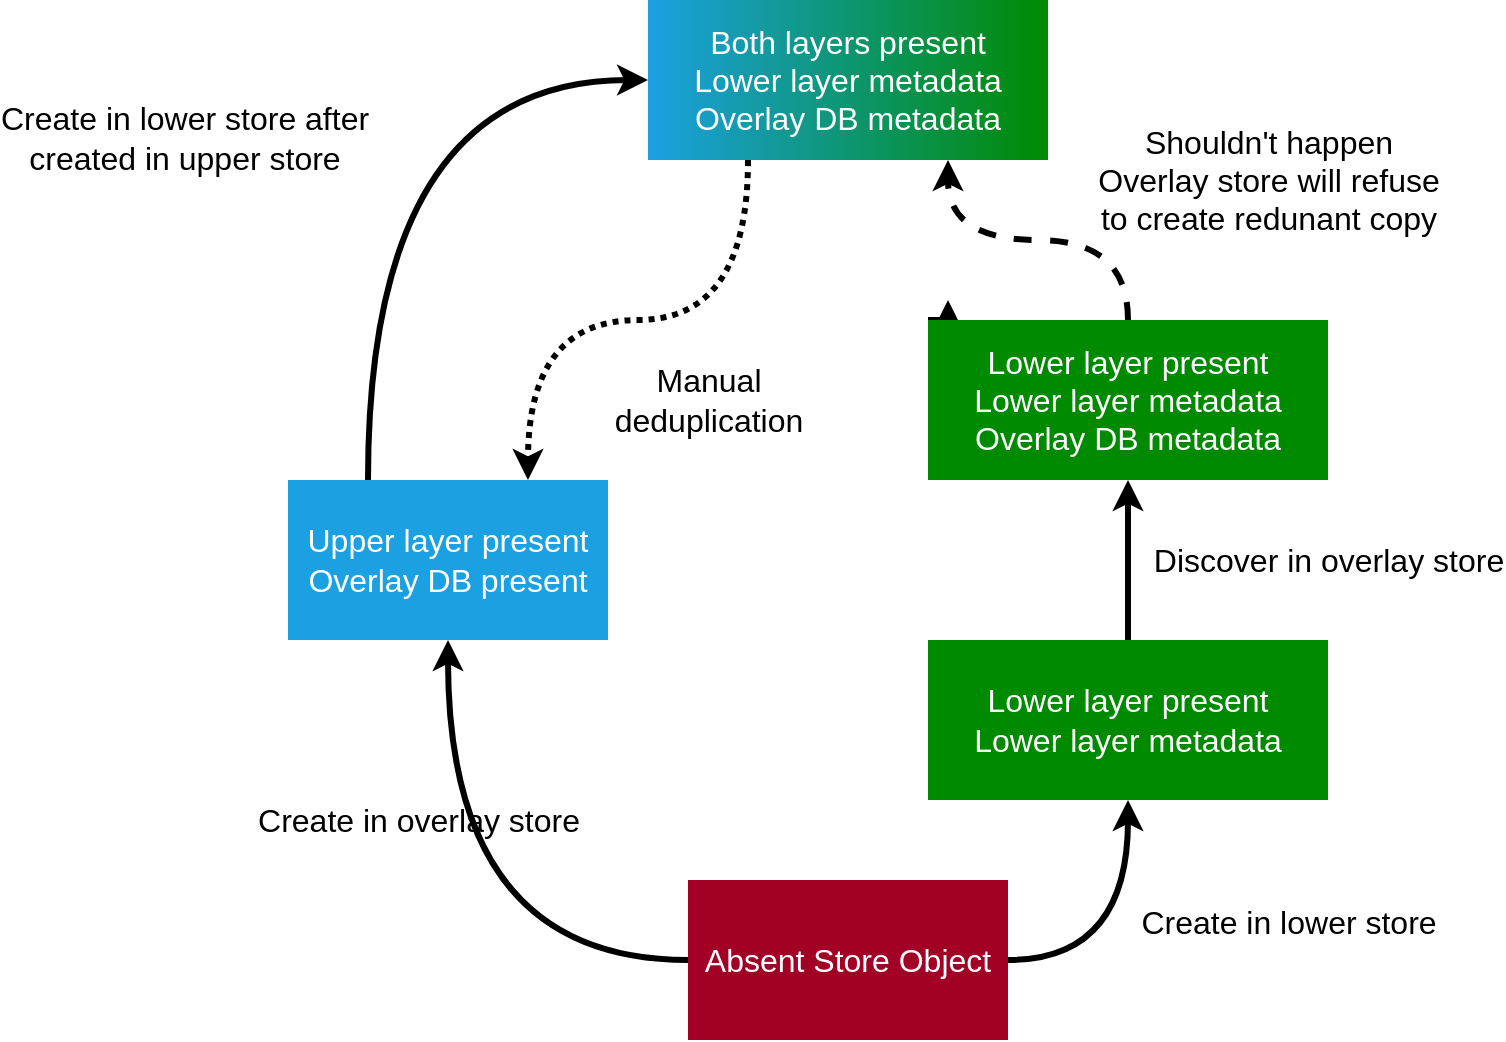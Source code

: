 <mxfile version="14.9.5" type="github">
  <diagram id="S-da9tcRd7GxEqH8rWGz" name="Page-1">
    <mxGraphModel dx="1265" dy="1726" grid="1" gridSize="10" guides="1" tooltips="1" connect="1" arrows="1" fold="1" page="1" pageScale="1" pageWidth="600" pageHeight="400" math="0" shadow="0">
      <root>
        <mxCell id="0" />
        <mxCell id="1" parent="0" />
        <mxCell id="uELqlFOJdH6AGBx7nL-s-4" style="edgeStyle=orthogonalEdgeStyle;orthogonalLoop=1;jettySize=auto;html=1;exitX=0;exitY=0.5;exitDx=0;exitDy=0;curved=1;strokeWidth=3;fontSize=16;" edge="1" parent="1" source="uELqlFOJdH6AGBx7nL-s-1" target="uELqlFOJdH6AGBx7nL-s-2">
          <mxGeometry relative="1" as="geometry" />
        </mxCell>
        <mxCell id="uELqlFOJdH6AGBx7nL-s-8" style="edgeStyle=orthogonalEdgeStyle;curved=1;orthogonalLoop=1;jettySize=auto;html=1;strokeWidth=3;entryX=0.5;entryY=1;entryDx=0;entryDy=0;exitX=1;exitY=0.5;exitDx=0;exitDy=0;" edge="1" parent="1" source="uELqlFOJdH6AGBx7nL-s-1" target="uELqlFOJdH6AGBx7nL-s-6">
          <mxGeometry relative="1" as="geometry">
            <mxPoint x="355" y="530" as="targetPoint" />
          </mxGeometry>
        </mxCell>
        <mxCell id="uELqlFOJdH6AGBx7nL-s-18" value="&lt;div style=&quot;font-size: 16px;&quot;&gt;Create in lower store&lt;/div&gt;" style="edgeLabel;html=1;align=center;verticalAlign=middle;resizable=0;points=[];fontSize=16;labelBackgroundColor=none;" vertex="1" connectable="0" parent="uELqlFOJdH6AGBx7nL-s-8">
          <mxGeometry x="0.168" y="8" relative="1" as="geometry">
            <mxPoint x="88" y="3" as="offset" />
          </mxGeometry>
        </mxCell>
        <mxCell id="uELqlFOJdH6AGBx7nL-s-1" value="&lt;div style=&quot;font-size: 16px;&quot;&gt;Absent Store Object&lt;/div&gt;" style="rounded=0;whiteSpace=wrap;html=1;fillColor=#a20025;fontColor=#ffffff;strokeColor=none;fontSize=16;" vertex="1" parent="1">
          <mxGeometry x="160" y="560" width="160" height="80" as="geometry" />
        </mxCell>
        <mxCell id="uELqlFOJdH6AGBx7nL-s-12" style="edgeStyle=orthogonalEdgeStyle;curved=1;orthogonalLoop=1;jettySize=auto;html=1;strokeWidth=3;fontSize=16;entryX=0;entryY=0.5;entryDx=0;entryDy=0;exitX=0.25;exitY=0;exitDx=0;exitDy=0;" edge="1" parent="1" source="uELqlFOJdH6AGBx7nL-s-2" target="uELqlFOJdH6AGBx7nL-s-11">
          <mxGeometry relative="1" as="geometry">
            <mxPoint x="160" y="260" as="targetPoint" />
          </mxGeometry>
        </mxCell>
        <mxCell id="uELqlFOJdH6AGBx7nL-s-22" value="Create in lower store after&lt;br&gt;&lt;div&gt;created in upper store&lt;/div&gt;" style="edgeLabel;html=1;align=center;verticalAlign=middle;resizable=0;points=[];fontSize=16;fontColor=#000000;" vertex="1" connectable="0" parent="uELqlFOJdH6AGBx7nL-s-12">
          <mxGeometry x="-0.183" y="-12" relative="1" as="geometry">
            <mxPoint x="-104" y="-32" as="offset" />
          </mxGeometry>
        </mxCell>
        <mxCell id="uELqlFOJdH6AGBx7nL-s-2" value="Upper layer present&lt;br style=&quot;font-size: 16px;&quot;&gt;&lt;div style=&quot;font-size: 16px;&quot;&gt;Overlay DB present&lt;/div&gt;" style="rounded=0;whiteSpace=wrap;html=1;fillColor=#1ba1e2;fontColor=#ffffff;strokeColor=none;fontSize=16;" vertex="1" parent="1">
          <mxGeometry x="-40" y="360" width="160" height="80" as="geometry" />
        </mxCell>
        <mxCell id="uELqlFOJdH6AGBx7nL-s-10" value="Discover in overlay store" style="edgeStyle=orthogonalEdgeStyle;curved=1;orthogonalLoop=1;jettySize=auto;html=1;exitX=0.5;exitY=0;exitDx=0;exitDy=0;strokeWidth=3;labelBackgroundColor=none;fontSize=16;" edge="1" parent="1" source="uELqlFOJdH6AGBx7nL-s-6" target="uELqlFOJdH6AGBx7nL-s-9">
          <mxGeometry y="-100" relative="1" as="geometry">
            <mxPoint as="offset" />
          </mxGeometry>
        </mxCell>
        <mxCell id="uELqlFOJdH6AGBx7nL-s-6" value="Lower layer present&lt;br style=&quot;font-size: 16px;&quot;&gt;Lower layer metadata" style="rounded=0;whiteSpace=wrap;html=1;fillColor=#008a00;fontColor=#ffffff;strokeColor=none;fontSize=16;" vertex="1" parent="1">
          <mxGeometry x="280" y="440" width="200" height="80" as="geometry" />
        </mxCell>
        <mxCell id="uELqlFOJdH6AGBx7nL-s-13" style="edgeStyle=orthogonalEdgeStyle;curved=1;orthogonalLoop=1;jettySize=auto;html=1;entryX=0.75;entryY=1;entryDx=0;entryDy=0;strokeWidth=3;fontSize=16;dashed=1;" edge="1" parent="1" source="uELqlFOJdH6AGBx7nL-s-9" target="uELqlFOJdH6AGBx7nL-s-11">
          <mxGeometry relative="1" as="geometry" />
        </mxCell>
        <mxCell id="uELqlFOJdH6AGBx7nL-s-20" value="Shouldn&#39;t happen&lt;br&gt;Overlay store will refuse&lt;br&gt;to create redunant copy" style="edgeLabel;html=1;align=center;verticalAlign=middle;resizable=0;points=[];fontSize=16;fontColor=#000000;" vertex="1" connectable="0" parent="uELqlFOJdH6AGBx7nL-s-13">
          <mxGeometry x="-0.247" y="4" relative="1" as="geometry">
            <mxPoint x="94" y="-34" as="offset" />
          </mxGeometry>
        </mxCell>
        <mxCell id="uELqlFOJdH6AGBx7nL-s-24" style="edgeStyle=orthogonalEdgeStyle;curved=1;orthogonalLoop=1;jettySize=auto;html=1;exitX=0;exitY=0;exitDx=0;exitDy=0;dashed=1;labelBackgroundColor=none;fontSize=16;fontColor=#000000;strokeWidth=3;" edge="1" parent="1" source="uELqlFOJdH6AGBx7nL-s-9">
          <mxGeometry relative="1" as="geometry">
            <mxPoint x="290" y="270" as="targetPoint" />
          </mxGeometry>
        </mxCell>
        <mxCell id="uELqlFOJdH6AGBx7nL-s-9" value="Lower layer present&lt;br style=&quot;font-size: 16px;&quot;&gt;Lower layer metadata&lt;br style=&quot;font-size: 16px;&quot;&gt;Overlay DB metadata" style="rounded=0;whiteSpace=wrap;html=1;fillColor=#008a00;fontColor=#ffffff;strokeColor=none;fontSize=16;" vertex="1" parent="1">
          <mxGeometry x="280" y="280" width="200" height="80" as="geometry" />
        </mxCell>
        <mxCell id="uELqlFOJdH6AGBx7nL-s-27" style="edgeStyle=orthogonalEdgeStyle;curved=1;orthogonalLoop=1;jettySize=auto;html=1;exitX=0.25;exitY=1;exitDx=0;exitDy=0;entryX=0.75;entryY=0;entryDx=0;entryDy=0;labelBackgroundColor=none;fontSize=16;fontColor=#000000;strokeWidth=3;dashed=1;dashPattern=1 1;" edge="1" parent="1" source="uELqlFOJdH6AGBx7nL-s-11" target="uELqlFOJdH6AGBx7nL-s-2">
          <mxGeometry relative="1" as="geometry" />
        </mxCell>
        <mxCell id="uELqlFOJdH6AGBx7nL-s-30" value="&lt;div&gt;Manual&lt;/div&gt;&lt;div&gt;deduplication&lt;/div&gt;" style="edgeLabel;html=1;align=center;verticalAlign=middle;resizable=0;points=[];fontSize=16;fontColor=#000000;labelBackgroundColor=none;" vertex="1" connectable="0" parent="uELqlFOJdH6AGBx7nL-s-27">
          <mxGeometry x="-0.274" y="-4" relative="1" as="geometry">
            <mxPoint x="-2" y="44" as="offset" />
          </mxGeometry>
        </mxCell>
        <mxCell id="uELqlFOJdH6AGBx7nL-s-11" value="Both layers present&lt;br style=&quot;font-size: 16px;&quot;&gt;Lower layer metadata&lt;br style=&quot;font-size: 16px;&quot;&gt;Overlay DB metadata" style="rounded=0;whiteSpace=wrap;html=1;gradientDirection=east;fillColor=#1BA1E2;strokeColor=none;gradientColor=#008A00;fontColor=#FFFFFF;fontSize=16;" vertex="1" parent="1">
          <mxGeometry x="140" y="120" width="200" height="80" as="geometry" />
        </mxCell>
        <mxCell id="uELqlFOJdH6AGBx7nL-s-21" value="&lt;div&gt;Create in overlay store&lt;/div&gt;&lt;div&gt;&lt;br&gt;&lt;/div&gt;" style="text;html=1;align=center;verticalAlign=middle;resizable=0;points=[];autosize=1;strokeColor=none;fontSize=16;fontColor=#000000;" vertex="1" parent="1">
          <mxGeometry x="-60" y="520" width="170" height="40" as="geometry" />
        </mxCell>
      </root>
    </mxGraphModel>
  </diagram>
</mxfile>
